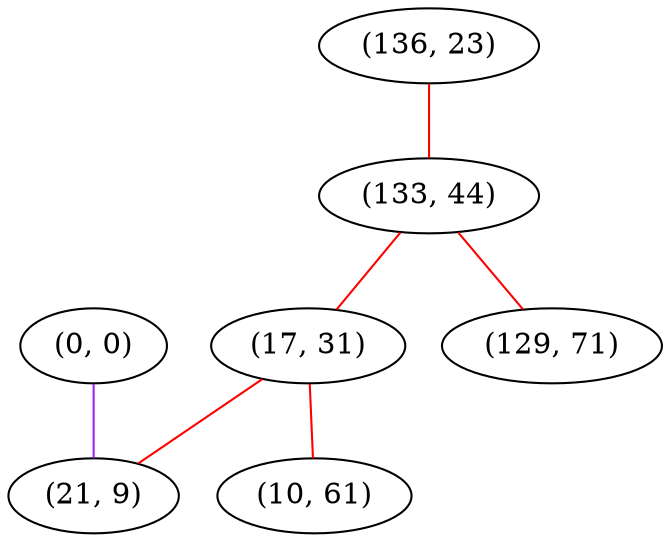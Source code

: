 graph "" {
"(0, 0)";
"(136, 23)";
"(133, 44)";
"(17, 31)";
"(21, 9)";
"(129, 71)";
"(10, 61)";
"(0, 0)" -- "(21, 9)"  [color=purple, key=0, weight=4];
"(136, 23)" -- "(133, 44)"  [color=red, key=0, weight=1];
"(133, 44)" -- "(129, 71)"  [color=red, key=0, weight=1];
"(133, 44)" -- "(17, 31)"  [color=red, key=0, weight=1];
"(17, 31)" -- "(21, 9)"  [color=red, key=0, weight=1];
"(17, 31)" -- "(10, 61)"  [color=red, key=0, weight=1];
}
